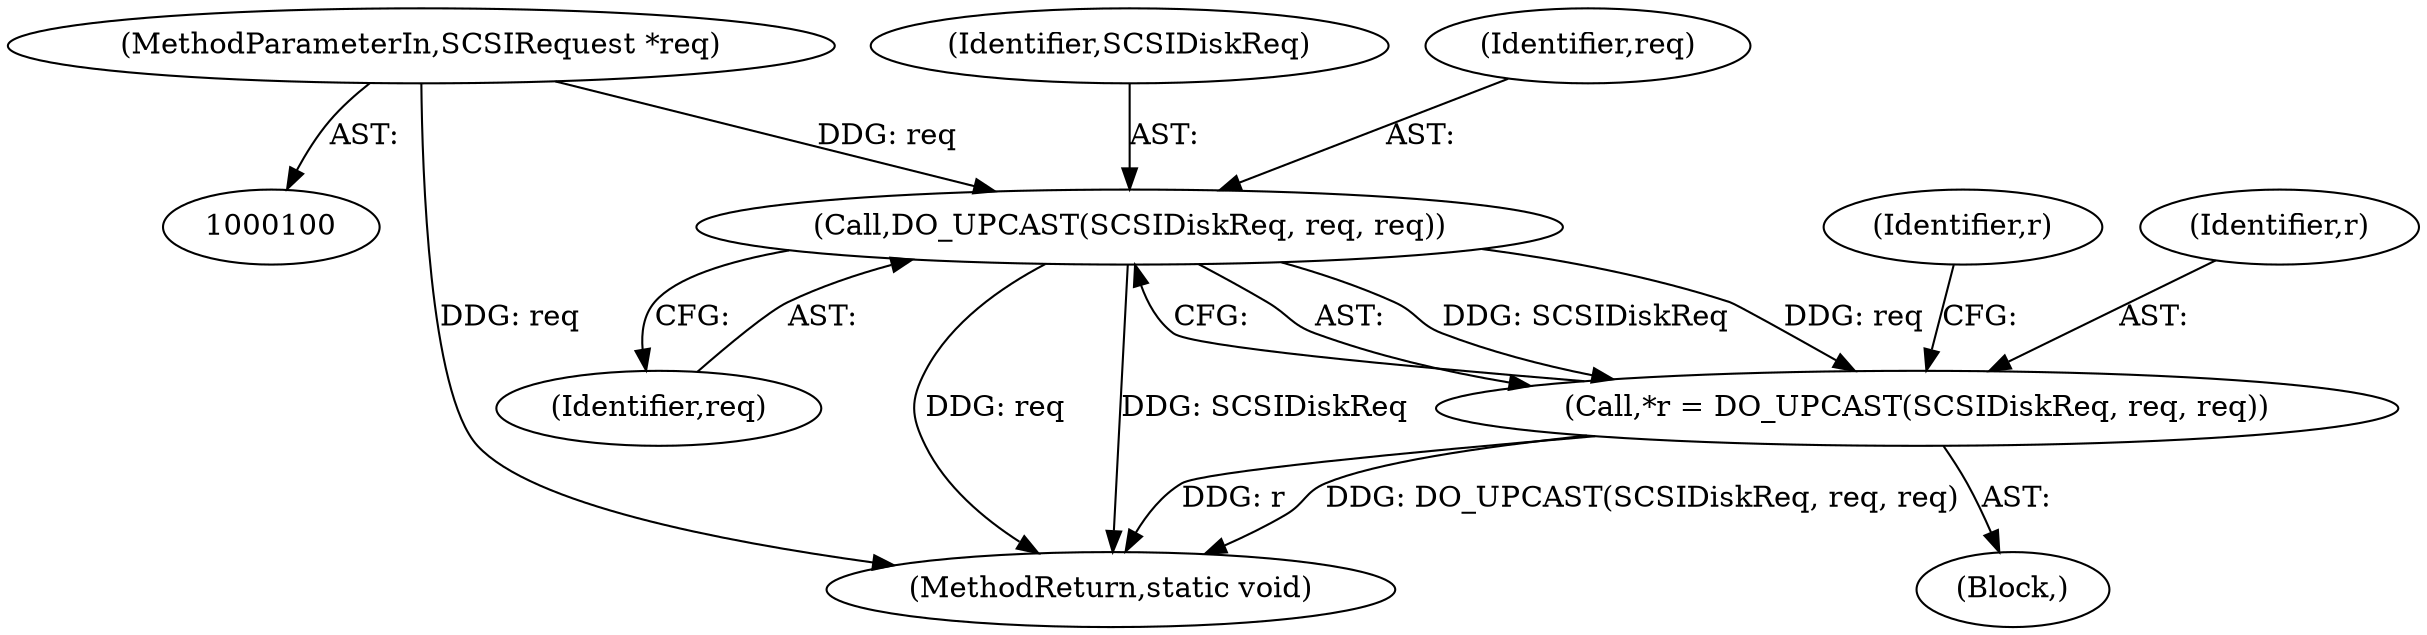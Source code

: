 digraph "0_qemu_7285477ab11831b1cf56e45878a89170dd06d9b9_1@pointer" {
"1000101" [label="(MethodParameterIn,SCSIRequest *req)"];
"1000106" [label="(Call,DO_UPCAST(SCSIDiskReq, req, req))"];
"1000104" [label="(Call,*r = DO_UPCAST(SCSIDiskReq, req, req))"];
"1000102" [label="(Block,)"];
"1000113" [label="(Identifier,r)"];
"1000109" [label="(Identifier,req)"];
"1000107" [label="(Identifier,SCSIDiskReq)"];
"1000106" [label="(Call,DO_UPCAST(SCSIDiskReq, req, req))"];
"1000105" [label="(Identifier,r)"];
"1000101" [label="(MethodParameterIn,SCSIRequest *req)"];
"1000104" [label="(Call,*r = DO_UPCAST(SCSIDiskReq, req, req))"];
"1000108" [label="(Identifier,req)"];
"1000123" [label="(MethodReturn,static void)"];
"1000101" -> "1000100"  [label="AST: "];
"1000101" -> "1000123"  [label="DDG: req"];
"1000101" -> "1000106"  [label="DDG: req"];
"1000106" -> "1000104"  [label="AST: "];
"1000106" -> "1000109"  [label="CFG: "];
"1000107" -> "1000106"  [label="AST: "];
"1000108" -> "1000106"  [label="AST: "];
"1000109" -> "1000106"  [label="AST: "];
"1000104" -> "1000106"  [label="CFG: "];
"1000106" -> "1000123"  [label="DDG: req"];
"1000106" -> "1000123"  [label="DDG: SCSIDiskReq"];
"1000106" -> "1000104"  [label="DDG: SCSIDiskReq"];
"1000106" -> "1000104"  [label="DDG: req"];
"1000104" -> "1000102"  [label="AST: "];
"1000105" -> "1000104"  [label="AST: "];
"1000113" -> "1000104"  [label="CFG: "];
"1000104" -> "1000123"  [label="DDG: r"];
"1000104" -> "1000123"  [label="DDG: DO_UPCAST(SCSIDiskReq, req, req)"];
}
